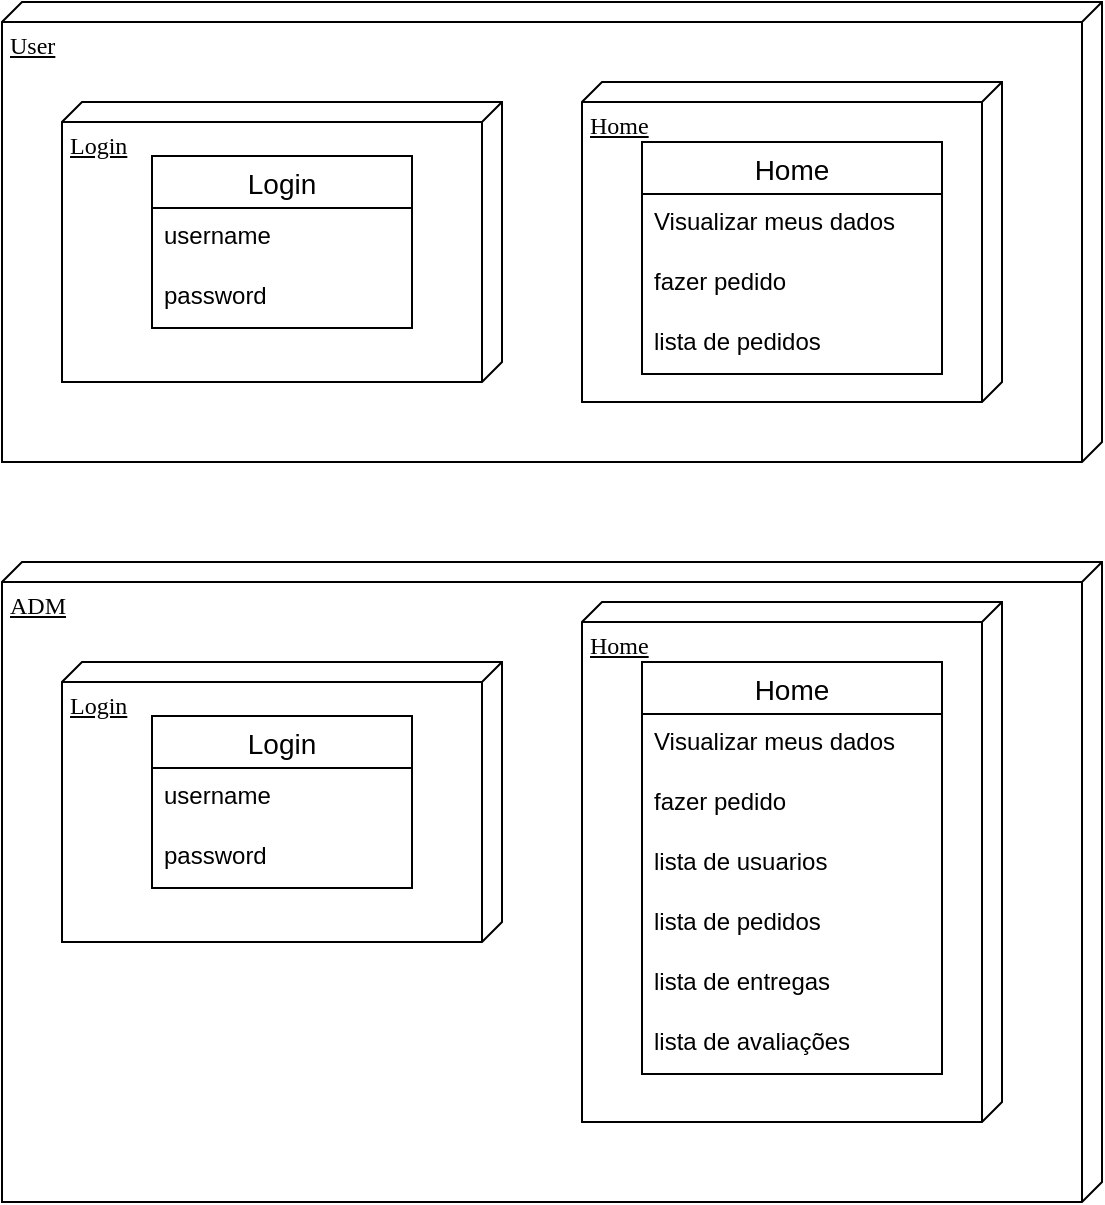 <mxfile version="24.8.6">
  <diagram name="Page-1" id="5f0bae14-7c28-e335-631c-24af17079c00">
    <mxGraphModel dx="1188" dy="448" grid="1" gridSize="10" guides="1" tooltips="1" connect="1" arrows="1" fold="1" page="1" pageScale="1" pageWidth="1100" pageHeight="850" background="none" math="0" shadow="0">
      <root>
        <mxCell id="0" />
        <mxCell id="1" parent="0" />
        <mxCell id="oVjAcR8rH4EBKnBCxW8t-11" value="User" style="verticalAlign=top;align=left;spacingTop=8;spacingLeft=2;spacingRight=12;shape=cube;size=10;direction=south;fontStyle=4;html=1;rounded=0;shadow=0;comic=0;labelBackgroundColor=none;strokeWidth=1;fontFamily=Verdana;fontSize=12" vertex="1" parent="1">
          <mxGeometry x="40" y="50" width="550" height="230" as="geometry" />
        </mxCell>
        <mxCell id="39150e848f15840c-1" value="Login" style="verticalAlign=top;align=left;spacingTop=8;spacingLeft=2;spacingRight=12;shape=cube;size=10;direction=south;fontStyle=4;html=1;rounded=0;shadow=0;comic=0;labelBackgroundColor=none;strokeWidth=1;fontFamily=Verdana;fontSize=12" parent="1" vertex="1">
          <mxGeometry x="70" y="100" width="220" height="140" as="geometry" />
        </mxCell>
        <mxCell id="oVjAcR8rH4EBKnBCxW8t-2" value="Login" style="swimlane;fontStyle=0;childLayout=stackLayout;horizontal=1;startSize=26;horizontalStack=0;resizeParent=1;resizeParentMax=0;resizeLast=0;collapsible=1;marginBottom=0;align=center;fontSize=14;" vertex="1" parent="1">
          <mxGeometry x="115" y="127" width="130" height="86" as="geometry" />
        </mxCell>
        <mxCell id="oVjAcR8rH4EBKnBCxW8t-3" value="username" style="text;strokeColor=none;fillColor=none;spacingLeft=4;spacingRight=4;overflow=hidden;rotatable=0;points=[[0,0.5],[1,0.5]];portConstraint=eastwest;fontSize=12;whiteSpace=wrap;html=1;" vertex="1" parent="oVjAcR8rH4EBKnBCxW8t-2">
          <mxGeometry y="26" width="130" height="30" as="geometry" />
        </mxCell>
        <mxCell id="oVjAcR8rH4EBKnBCxW8t-4" value="password" style="text;strokeColor=none;fillColor=none;spacingLeft=4;spacingRight=4;overflow=hidden;rotatable=0;points=[[0,0.5],[1,0.5]];portConstraint=eastwest;fontSize=12;whiteSpace=wrap;html=1;" vertex="1" parent="oVjAcR8rH4EBKnBCxW8t-2">
          <mxGeometry y="56" width="130" height="30" as="geometry" />
        </mxCell>
        <mxCell id="39150e848f15840c-2" value="Home" style="verticalAlign=top;align=left;spacingTop=8;spacingLeft=2;spacingRight=12;shape=cube;size=10;direction=south;fontStyle=4;html=1;rounded=0;shadow=0;comic=0;labelBackgroundColor=none;strokeWidth=1;fontFamily=Verdana;fontSize=12" parent="1" vertex="1">
          <mxGeometry x="330" y="90" width="210" height="160" as="geometry" />
        </mxCell>
        <mxCell id="oVjAcR8rH4EBKnBCxW8t-6" value="Home" style="swimlane;fontStyle=0;childLayout=stackLayout;horizontal=1;startSize=26;horizontalStack=0;resizeParent=1;resizeParentMax=0;resizeLast=0;collapsible=1;marginBottom=0;align=center;fontSize=14;" vertex="1" parent="1">
          <mxGeometry x="360" y="120" width="150" height="116" as="geometry" />
        </mxCell>
        <mxCell id="oVjAcR8rH4EBKnBCxW8t-7" value="Visualizar meus dados" style="text;strokeColor=none;fillColor=none;spacingLeft=4;spacingRight=4;overflow=hidden;rotatable=0;points=[[0,0.5],[1,0.5]];portConstraint=eastwest;fontSize=12;whiteSpace=wrap;html=1;" vertex="1" parent="oVjAcR8rH4EBKnBCxW8t-6">
          <mxGeometry y="26" width="150" height="30" as="geometry" />
        </mxCell>
        <mxCell id="oVjAcR8rH4EBKnBCxW8t-8" value="fazer pedido" style="text;strokeColor=none;fillColor=none;spacingLeft=4;spacingRight=4;overflow=hidden;rotatable=0;points=[[0,0.5],[1,0.5]];portConstraint=eastwest;fontSize=12;whiteSpace=wrap;html=1;" vertex="1" parent="oVjAcR8rH4EBKnBCxW8t-6">
          <mxGeometry y="56" width="150" height="30" as="geometry" />
        </mxCell>
        <mxCell id="oVjAcR8rH4EBKnBCxW8t-9" value="lista de pedidos" style="text;strokeColor=none;fillColor=none;spacingLeft=4;spacingRight=4;overflow=hidden;rotatable=0;points=[[0,0.5],[1,0.5]];portConstraint=eastwest;fontSize=12;whiteSpace=wrap;html=1;" vertex="1" parent="oVjAcR8rH4EBKnBCxW8t-6">
          <mxGeometry y="86" width="150" height="30" as="geometry" />
        </mxCell>
        <mxCell id="oVjAcR8rH4EBKnBCxW8t-12" value="ADM" style="verticalAlign=top;align=left;spacingTop=8;spacingLeft=2;spacingRight=12;shape=cube;size=10;direction=south;fontStyle=4;html=1;rounded=0;shadow=0;comic=0;labelBackgroundColor=none;strokeWidth=1;fontFamily=Verdana;fontSize=12" vertex="1" parent="1">
          <mxGeometry x="40" y="330" width="550" height="320" as="geometry" />
        </mxCell>
        <mxCell id="oVjAcR8rH4EBKnBCxW8t-13" value="Login" style="verticalAlign=top;align=left;spacingTop=8;spacingLeft=2;spacingRight=12;shape=cube;size=10;direction=south;fontStyle=4;html=1;rounded=0;shadow=0;comic=0;labelBackgroundColor=none;strokeWidth=1;fontFamily=Verdana;fontSize=12" vertex="1" parent="1">
          <mxGeometry x="70" y="380" width="220" height="140" as="geometry" />
        </mxCell>
        <mxCell id="oVjAcR8rH4EBKnBCxW8t-14" value="Login" style="swimlane;fontStyle=0;childLayout=stackLayout;horizontal=1;startSize=26;horizontalStack=0;resizeParent=1;resizeParentMax=0;resizeLast=0;collapsible=1;marginBottom=0;align=center;fontSize=14;" vertex="1" parent="1">
          <mxGeometry x="115" y="407" width="130" height="86" as="geometry" />
        </mxCell>
        <mxCell id="oVjAcR8rH4EBKnBCxW8t-15" value="username" style="text;strokeColor=none;fillColor=none;spacingLeft=4;spacingRight=4;overflow=hidden;rotatable=0;points=[[0,0.5],[1,0.5]];portConstraint=eastwest;fontSize=12;whiteSpace=wrap;html=1;" vertex="1" parent="oVjAcR8rH4EBKnBCxW8t-14">
          <mxGeometry y="26" width="130" height="30" as="geometry" />
        </mxCell>
        <mxCell id="oVjAcR8rH4EBKnBCxW8t-16" value="password" style="text;strokeColor=none;fillColor=none;spacingLeft=4;spacingRight=4;overflow=hidden;rotatable=0;points=[[0,0.5],[1,0.5]];portConstraint=eastwest;fontSize=12;whiteSpace=wrap;html=1;" vertex="1" parent="oVjAcR8rH4EBKnBCxW8t-14">
          <mxGeometry y="56" width="130" height="30" as="geometry" />
        </mxCell>
        <mxCell id="oVjAcR8rH4EBKnBCxW8t-17" value="Home" style="verticalAlign=top;align=left;spacingTop=8;spacingLeft=2;spacingRight=12;shape=cube;size=10;direction=south;fontStyle=4;html=1;rounded=0;shadow=0;comic=0;labelBackgroundColor=none;strokeWidth=1;fontFamily=Verdana;fontSize=12" vertex="1" parent="1">
          <mxGeometry x="330" y="350" width="210" height="260" as="geometry" />
        </mxCell>
        <mxCell id="oVjAcR8rH4EBKnBCxW8t-18" value="Home" style="swimlane;fontStyle=0;childLayout=stackLayout;horizontal=1;startSize=26;horizontalStack=0;resizeParent=1;resizeParentMax=0;resizeLast=0;collapsible=1;marginBottom=0;align=center;fontSize=14;" vertex="1" parent="1">
          <mxGeometry x="360" y="380" width="150" height="206" as="geometry" />
        </mxCell>
        <mxCell id="oVjAcR8rH4EBKnBCxW8t-19" value="Visualizar meus dados" style="text;strokeColor=none;fillColor=none;spacingLeft=4;spacingRight=4;overflow=hidden;rotatable=0;points=[[0,0.5],[1,0.5]];portConstraint=eastwest;fontSize=12;whiteSpace=wrap;html=1;" vertex="1" parent="oVjAcR8rH4EBKnBCxW8t-18">
          <mxGeometry y="26" width="150" height="30" as="geometry" />
        </mxCell>
        <mxCell id="oVjAcR8rH4EBKnBCxW8t-20" value="fazer pedido" style="text;strokeColor=none;fillColor=none;spacingLeft=4;spacingRight=4;overflow=hidden;rotatable=0;points=[[0,0.5],[1,0.5]];portConstraint=eastwest;fontSize=12;whiteSpace=wrap;html=1;" vertex="1" parent="oVjAcR8rH4EBKnBCxW8t-18">
          <mxGeometry y="56" width="150" height="30" as="geometry" />
        </mxCell>
        <mxCell id="oVjAcR8rH4EBKnBCxW8t-21" value="lista de usuarios" style="text;strokeColor=none;fillColor=none;spacingLeft=4;spacingRight=4;overflow=hidden;rotatable=0;points=[[0,0.5],[1,0.5]];portConstraint=eastwest;fontSize=12;whiteSpace=wrap;html=1;" vertex="1" parent="oVjAcR8rH4EBKnBCxW8t-18">
          <mxGeometry y="86" width="150" height="30" as="geometry" />
        </mxCell>
        <mxCell id="oVjAcR8rH4EBKnBCxW8t-22" value="lista de pedidos" style="text;strokeColor=none;fillColor=none;spacingLeft=4;spacingRight=4;overflow=hidden;rotatable=0;points=[[0,0.5],[1,0.5]];portConstraint=eastwest;fontSize=12;whiteSpace=wrap;html=1;" vertex="1" parent="oVjAcR8rH4EBKnBCxW8t-18">
          <mxGeometry y="116" width="150" height="30" as="geometry" />
        </mxCell>
        <mxCell id="oVjAcR8rH4EBKnBCxW8t-23" value="lista de entregas" style="text;strokeColor=none;fillColor=none;spacingLeft=4;spacingRight=4;overflow=hidden;rotatable=0;points=[[0,0.5],[1,0.5]];portConstraint=eastwest;fontSize=12;whiteSpace=wrap;html=1;" vertex="1" parent="oVjAcR8rH4EBKnBCxW8t-18">
          <mxGeometry y="146" width="150" height="30" as="geometry" />
        </mxCell>
        <mxCell id="oVjAcR8rH4EBKnBCxW8t-24" value="lista de avaliações" style="text;strokeColor=none;fillColor=none;spacingLeft=4;spacingRight=4;overflow=hidden;rotatable=0;points=[[0,0.5],[1,0.5]];portConstraint=eastwest;fontSize=12;whiteSpace=wrap;html=1;" vertex="1" parent="oVjAcR8rH4EBKnBCxW8t-18">
          <mxGeometry y="176" width="150" height="30" as="geometry" />
        </mxCell>
      </root>
    </mxGraphModel>
  </diagram>
</mxfile>
